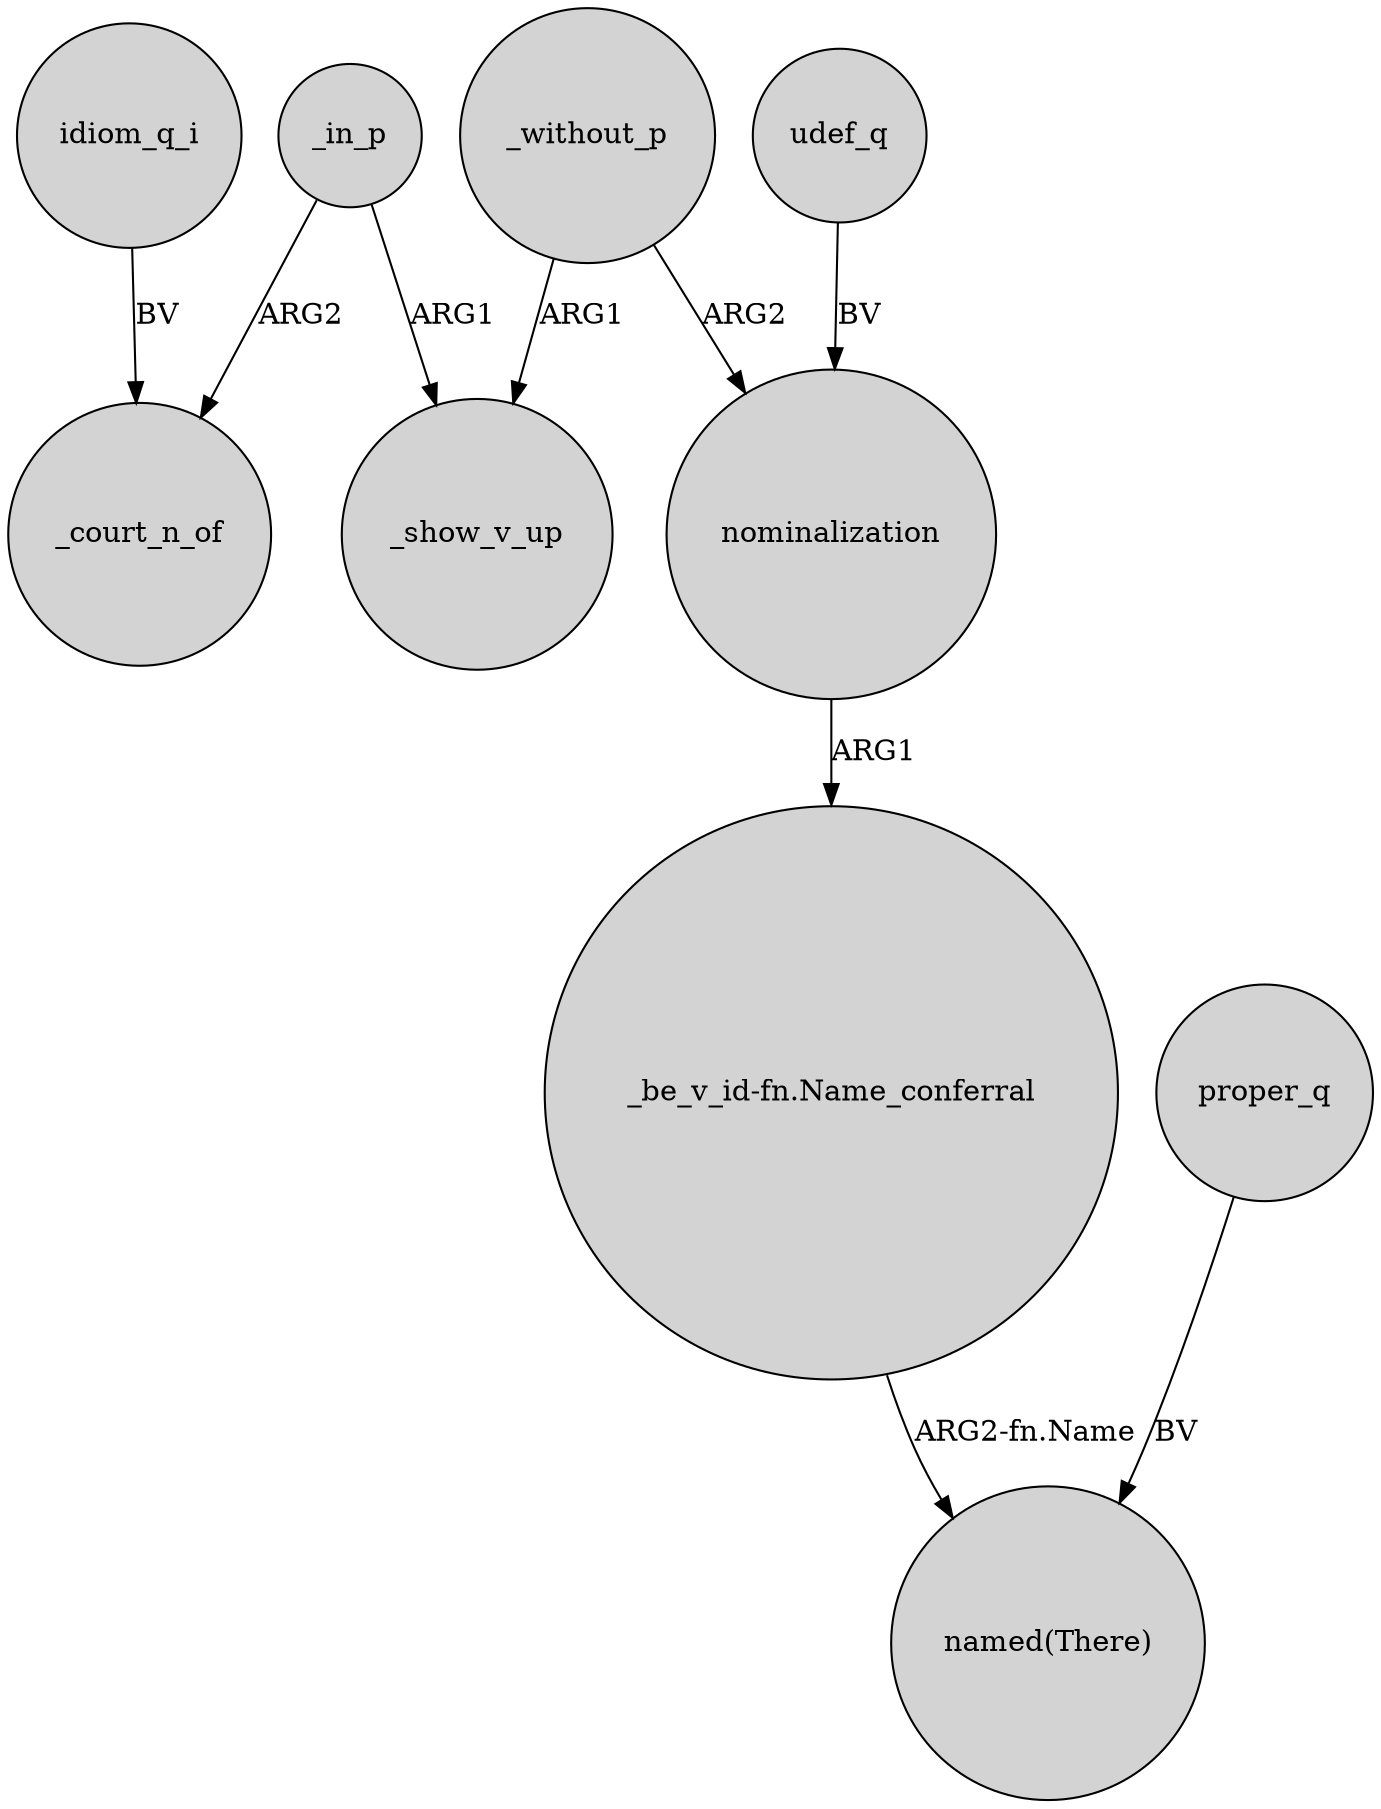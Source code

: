 digraph {
	node [shape=circle style=filled]
	_in_p -> _court_n_of [label=ARG2]
	_in_p -> _show_v_up [label=ARG1]
	idiom_q_i -> _court_n_of [label=BV]
	_without_p -> _show_v_up [label=ARG1]
	proper_q -> "named(There)" [label=BV]
	nominalization -> "_be_v_id-fn.Name_conferral" [label=ARG1]
	_without_p -> nominalization [label=ARG2]
	"_be_v_id-fn.Name_conferral" -> "named(There)" [label="ARG2-fn.Name"]
	udef_q -> nominalization [label=BV]
}

